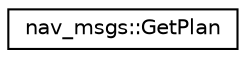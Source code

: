 digraph "Graphical Class Hierarchy"
{
  edge [fontname="Helvetica",fontsize="10",labelfontname="Helvetica",labelfontsize="10"];
  node [fontname="Helvetica",fontsize="10",shape=record];
  rankdir="LR";
  Node1 [label="nav_msgs::GetPlan",height=0.2,width=0.4,color="black", fillcolor="white", style="filled",URL="$classnav__msgs_1_1_get_plan.html"];
}
